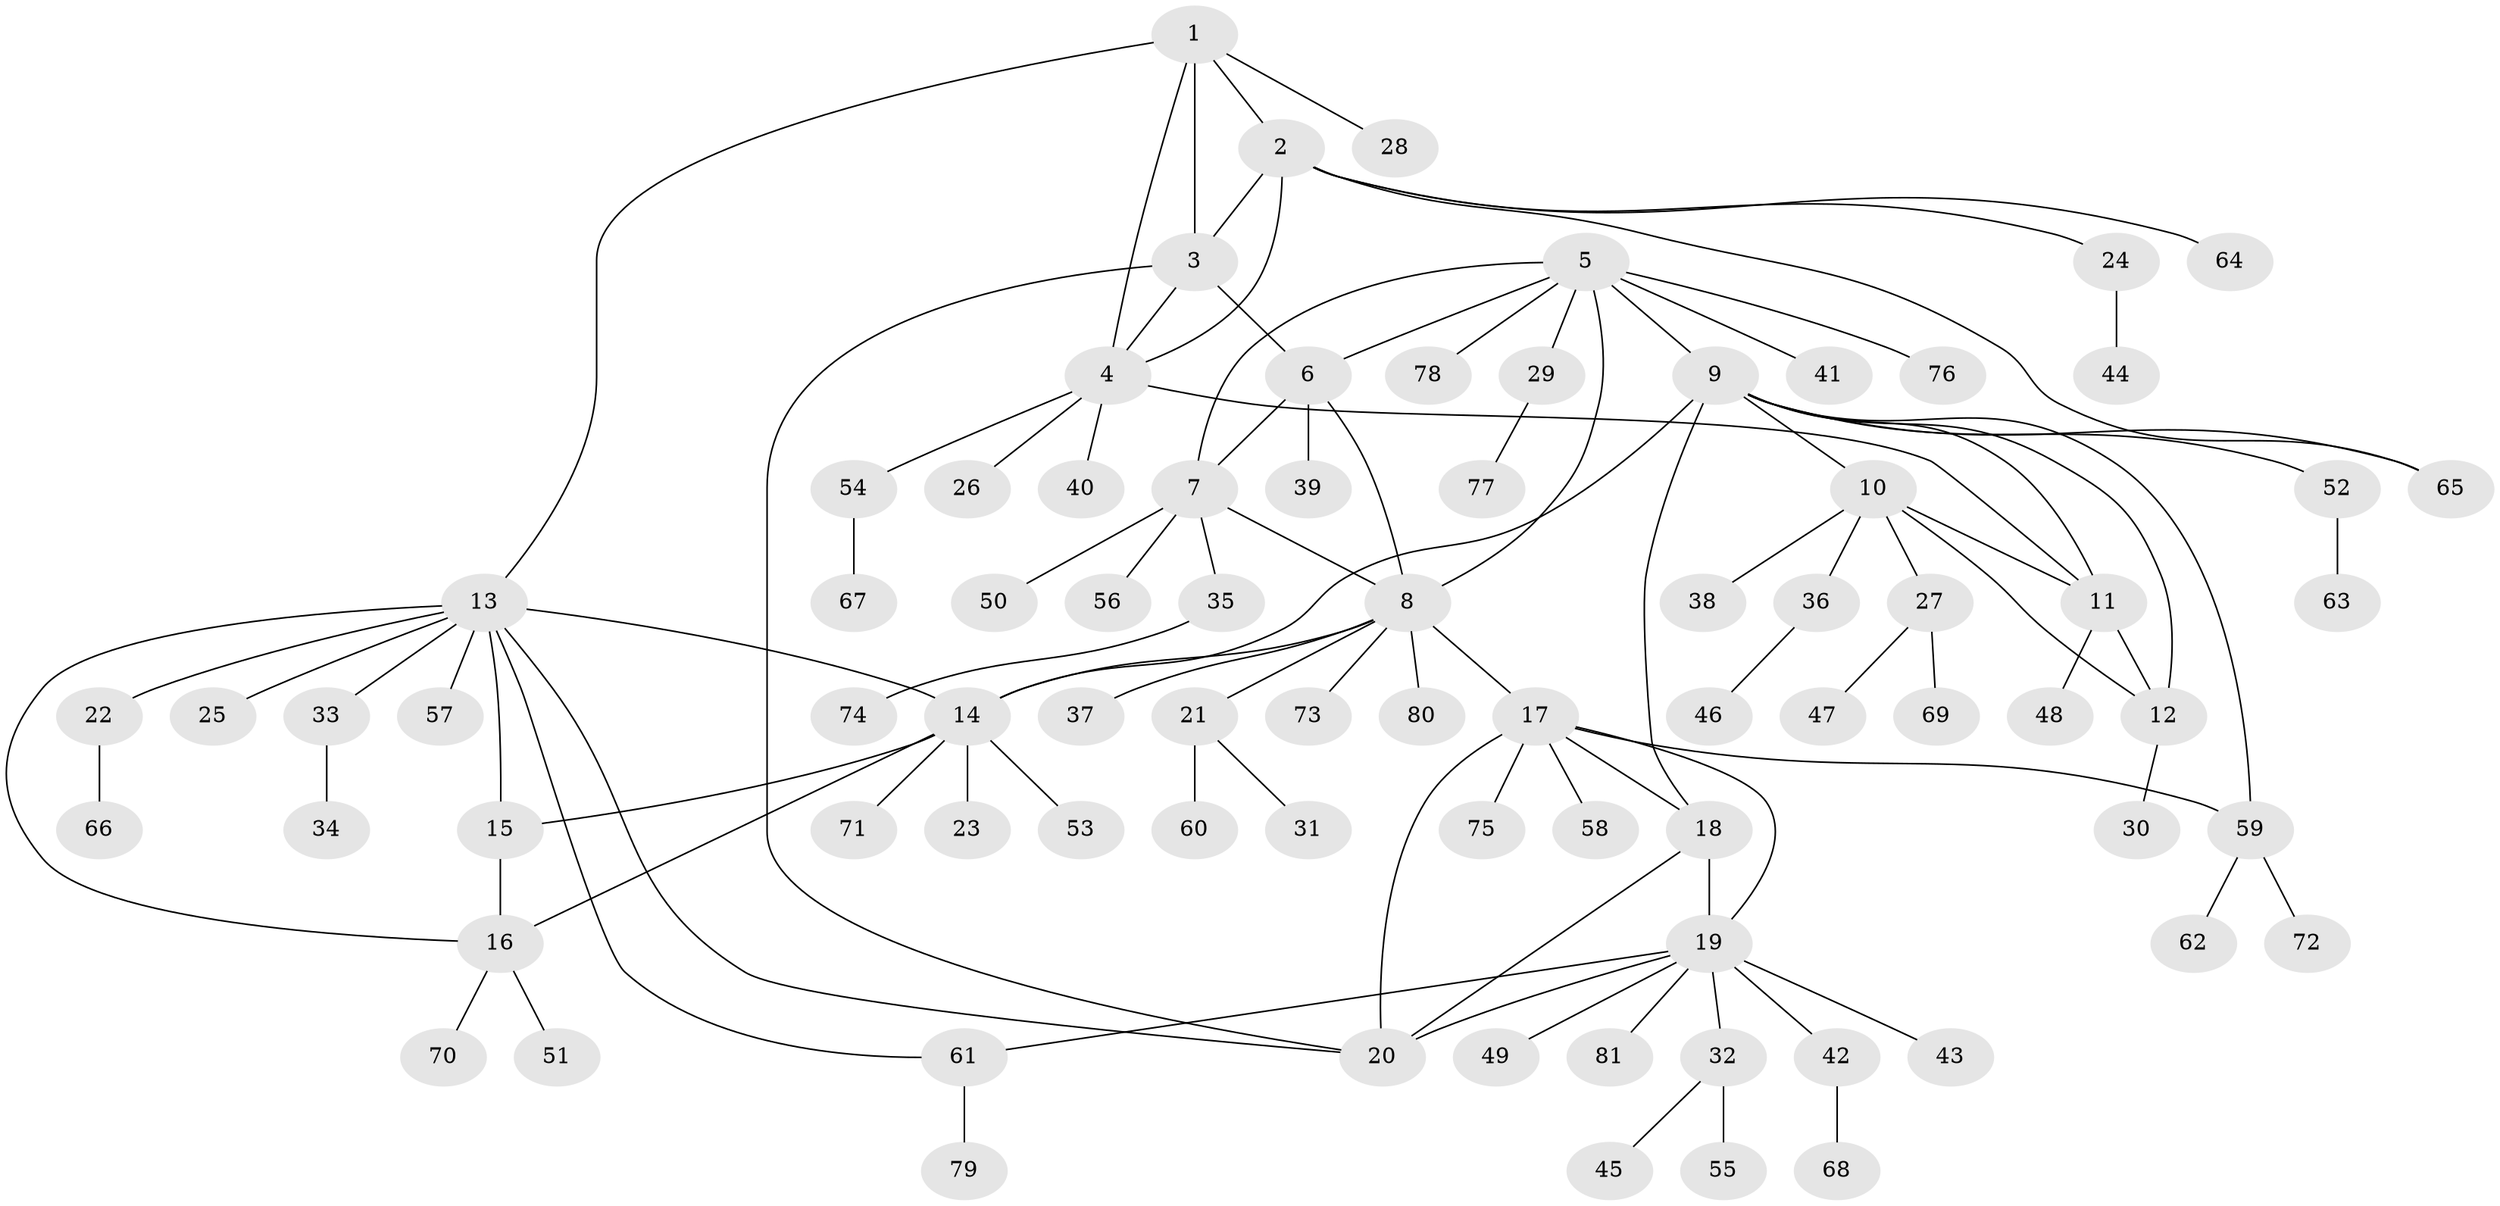 // coarse degree distribution, {5: 0.16, 3: 0.16, 4: 0.2, 6: 0.04, 9: 0.04, 1: 0.36, 2: 0.04}
// Generated by graph-tools (version 1.1) at 2025/52/03/04/25 22:52:20]
// undirected, 81 vertices, 104 edges
graph export_dot {
  node [color=gray90,style=filled];
  1;
  2;
  3;
  4;
  5;
  6;
  7;
  8;
  9;
  10;
  11;
  12;
  13;
  14;
  15;
  16;
  17;
  18;
  19;
  20;
  21;
  22;
  23;
  24;
  25;
  26;
  27;
  28;
  29;
  30;
  31;
  32;
  33;
  34;
  35;
  36;
  37;
  38;
  39;
  40;
  41;
  42;
  43;
  44;
  45;
  46;
  47;
  48;
  49;
  50;
  51;
  52;
  53;
  54;
  55;
  56;
  57;
  58;
  59;
  60;
  61;
  62;
  63;
  64;
  65;
  66;
  67;
  68;
  69;
  70;
  71;
  72;
  73;
  74;
  75;
  76;
  77;
  78;
  79;
  80;
  81;
  1 -- 2;
  1 -- 3;
  1 -- 4;
  1 -- 13;
  1 -- 28;
  2 -- 3;
  2 -- 4;
  2 -- 24;
  2 -- 64;
  2 -- 65;
  3 -- 4;
  3 -- 6;
  3 -- 20;
  4 -- 11;
  4 -- 26;
  4 -- 40;
  4 -- 54;
  5 -- 6;
  5 -- 7;
  5 -- 8;
  5 -- 9;
  5 -- 29;
  5 -- 41;
  5 -- 76;
  5 -- 78;
  6 -- 7;
  6 -- 8;
  6 -- 39;
  7 -- 8;
  7 -- 35;
  7 -- 50;
  7 -- 56;
  8 -- 14;
  8 -- 17;
  8 -- 21;
  8 -- 37;
  8 -- 73;
  8 -- 80;
  9 -- 10;
  9 -- 11;
  9 -- 12;
  9 -- 14;
  9 -- 18;
  9 -- 52;
  9 -- 59;
  9 -- 65;
  10 -- 11;
  10 -- 12;
  10 -- 27;
  10 -- 36;
  10 -- 38;
  11 -- 12;
  11 -- 48;
  12 -- 30;
  13 -- 14;
  13 -- 15;
  13 -- 16;
  13 -- 20;
  13 -- 22;
  13 -- 25;
  13 -- 33;
  13 -- 57;
  13 -- 61;
  14 -- 15;
  14 -- 16;
  14 -- 23;
  14 -- 53;
  14 -- 71;
  15 -- 16;
  16 -- 51;
  16 -- 70;
  17 -- 18;
  17 -- 19;
  17 -- 20;
  17 -- 58;
  17 -- 59;
  17 -- 75;
  18 -- 19;
  18 -- 20;
  19 -- 20;
  19 -- 32;
  19 -- 42;
  19 -- 43;
  19 -- 49;
  19 -- 61;
  19 -- 81;
  21 -- 31;
  21 -- 60;
  22 -- 66;
  24 -- 44;
  27 -- 47;
  27 -- 69;
  29 -- 77;
  32 -- 45;
  32 -- 55;
  33 -- 34;
  35 -- 74;
  36 -- 46;
  42 -- 68;
  52 -- 63;
  54 -- 67;
  59 -- 62;
  59 -- 72;
  61 -- 79;
}
